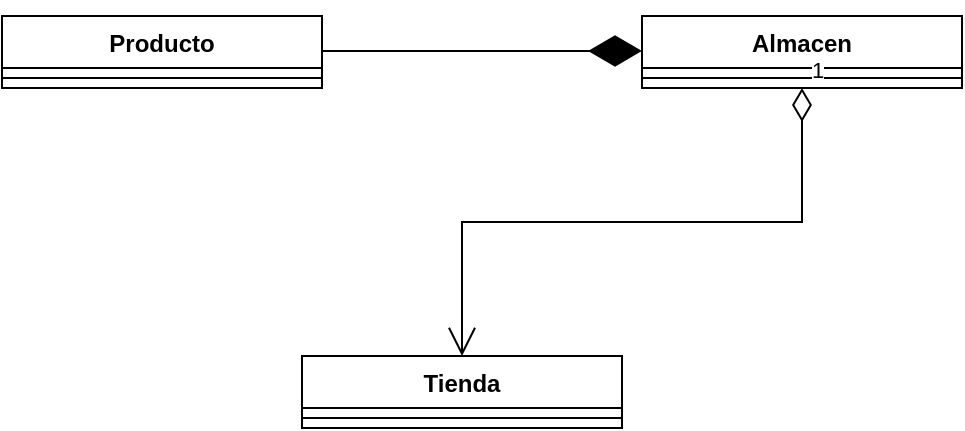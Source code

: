 <mxfile version="24.2.5" type="github">
  <diagram name="Page-1" id="BBCe4MXs5FmgYA3qAUMe">
    <mxGraphModel dx="1494" dy="940" grid="1" gridSize="10" guides="1" tooltips="1" connect="1" arrows="1" fold="1" page="1" pageScale="1" pageWidth="850" pageHeight="1100" math="0" shadow="0">
      <root>
        <mxCell id="0" />
        <mxCell id="1" parent="0" />
        <mxCell id="AOz-MGARcLtFFPbwa0cT-1" value="Producto" style="swimlane;fontStyle=1;align=center;verticalAlign=top;childLayout=stackLayout;horizontal=1;startSize=26;horizontalStack=0;resizeParent=1;resizeParentMax=0;resizeLast=0;collapsible=1;marginBottom=0;whiteSpace=wrap;html=1;" vertex="1" parent="1">
          <mxGeometry x="180" y="710" width="160" height="36" as="geometry" />
        </mxCell>
        <mxCell id="AOz-MGARcLtFFPbwa0cT-3" value="" style="line;strokeWidth=1;fillColor=none;align=left;verticalAlign=middle;spacingTop=-1;spacingLeft=3;spacingRight=3;rotatable=0;labelPosition=right;points=[];portConstraint=eastwest;strokeColor=inherit;" vertex="1" parent="AOz-MGARcLtFFPbwa0cT-1">
          <mxGeometry y="26" width="160" height="10" as="geometry" />
        </mxCell>
        <mxCell id="AOz-MGARcLtFFPbwa0cT-5" value="Tienda" style="swimlane;fontStyle=1;align=center;verticalAlign=top;childLayout=stackLayout;horizontal=1;startSize=26;horizontalStack=0;resizeParent=1;resizeParentMax=0;resizeLast=0;collapsible=1;marginBottom=0;whiteSpace=wrap;html=1;" vertex="1" parent="1">
          <mxGeometry x="330" y="880" width="160" height="36" as="geometry" />
        </mxCell>
        <mxCell id="AOz-MGARcLtFFPbwa0cT-7" value="" style="line;strokeWidth=1;fillColor=none;align=left;verticalAlign=middle;spacingTop=-1;spacingLeft=3;spacingRight=3;rotatable=0;labelPosition=right;points=[];portConstraint=eastwest;strokeColor=inherit;" vertex="1" parent="AOz-MGARcLtFFPbwa0cT-5">
          <mxGeometry y="26" width="160" height="10" as="geometry" />
        </mxCell>
        <mxCell id="AOz-MGARcLtFFPbwa0cT-9" value="Almacen" style="swimlane;fontStyle=1;align=center;verticalAlign=top;childLayout=stackLayout;horizontal=1;startSize=26;horizontalStack=0;resizeParent=1;resizeParentMax=0;resizeLast=0;collapsible=1;marginBottom=0;whiteSpace=wrap;html=1;" vertex="1" parent="1">
          <mxGeometry x="500" y="710" width="160" height="36" as="geometry" />
        </mxCell>
        <mxCell id="AOz-MGARcLtFFPbwa0cT-11" value="" style="line;strokeWidth=1;fillColor=none;align=left;verticalAlign=middle;spacingTop=-1;spacingLeft=3;spacingRight=3;rotatable=0;labelPosition=right;points=[];portConstraint=eastwest;strokeColor=inherit;" vertex="1" parent="AOz-MGARcLtFFPbwa0cT-9">
          <mxGeometry y="26" width="160" height="10" as="geometry" />
        </mxCell>
        <mxCell id="AOz-MGARcLtFFPbwa0cT-15" value="1" style="endArrow=open;html=1;endSize=12;startArrow=diamondThin;startSize=14;startFill=0;edgeStyle=orthogonalEdgeStyle;align=left;verticalAlign=bottom;rounded=0;exitX=0.5;exitY=1;exitDx=0;exitDy=0;entryX=0.5;entryY=0;entryDx=0;entryDy=0;" edge="1" parent="1" source="AOz-MGARcLtFFPbwa0cT-9" target="AOz-MGARcLtFFPbwa0cT-5">
          <mxGeometry x="-1" y="3" relative="1" as="geometry">
            <mxPoint x="320" y="940" as="sourcePoint" />
            <mxPoint x="480" y="940" as="targetPoint" />
          </mxGeometry>
        </mxCell>
        <mxCell id="AOz-MGARcLtFFPbwa0cT-16" value="" style="endArrow=diamondThin;endFill=1;endSize=24;html=1;rounded=0;" edge="1" parent="1">
          <mxGeometry width="160" relative="1" as="geometry">
            <mxPoint x="340" y="727.5" as="sourcePoint" />
            <mxPoint x="500" y="727.5" as="targetPoint" />
          </mxGeometry>
        </mxCell>
      </root>
    </mxGraphModel>
  </diagram>
</mxfile>
